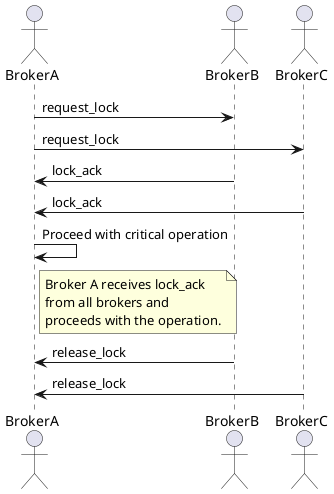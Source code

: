 @startuml
actor BrokerA as A
actor BrokerB as B
actor BrokerC as C

A -> B: request_lock
A -> C: request_lock
B -> A: lock_ack
C -> A: lock_ack

A -> A: Proceed with critical operation

note right of A
    Broker A receives lock_ack 
    from all brokers and
    proceeds with the operation.
end note

B -> A: release_lock
C -> A: release_lock

@enduml
